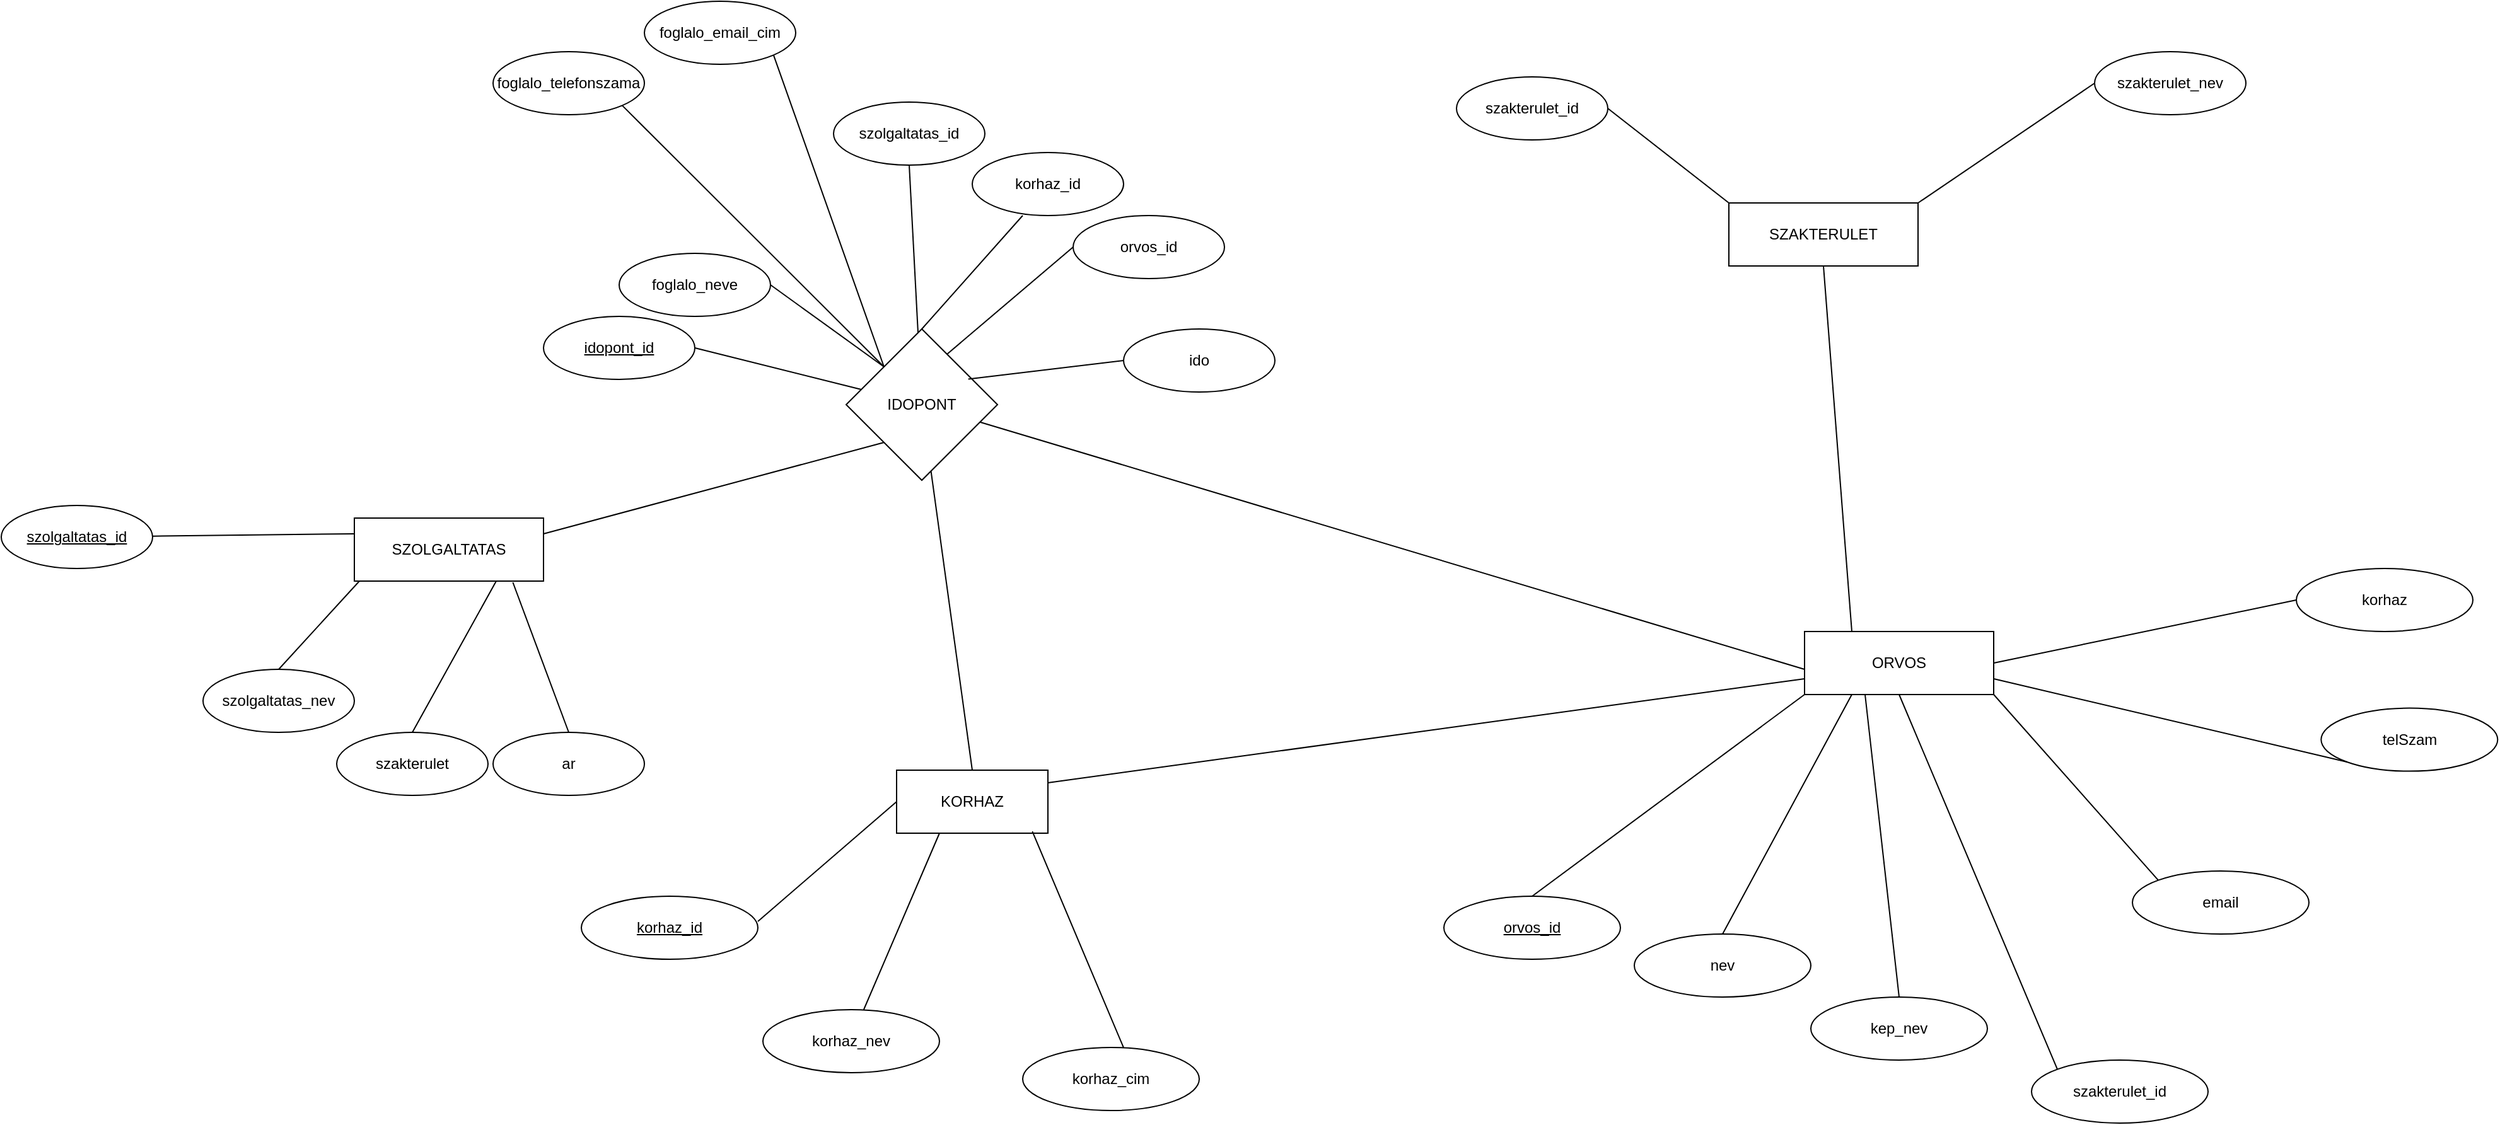<mxfile version="26.0.14">
  <diagram name="1 oldal" id="homTbI2E1GBPK-J_4SYi">
    <mxGraphModel dx="2271" dy="887" grid="1" gridSize="10" guides="1" tooltips="1" connect="1" arrows="1" fold="1" page="1" pageScale="1" pageWidth="827" pageHeight="1169" math="0" shadow="0">
      <root>
        <mxCell id="0" />
        <mxCell id="1" parent="0" />
        <mxCell id="W9U9pzRwrjz12LP2EGkp-2" value="KORHAZ" style="rounded=0;whiteSpace=wrap;html=1;" parent="1" vertex="1">
          <mxGeometry x="-20" y="1050" width="120" height="50" as="geometry" />
        </mxCell>
        <mxCell id="W9U9pzRwrjz12LP2EGkp-3" value="ORVOS" style="rounded=0;whiteSpace=wrap;html=1;" parent="1" vertex="1">
          <mxGeometry x="700" y="940" width="150" height="50" as="geometry" />
        </mxCell>
        <mxCell id="W9U9pzRwrjz12LP2EGkp-4" value="SZOLGALTATAS" style="rounded=0;whiteSpace=wrap;html=1;" parent="1" vertex="1">
          <mxGeometry x="-450" y="850" width="150" height="50" as="geometry" />
        </mxCell>
        <mxCell id="W9U9pzRwrjz12LP2EGkp-5" value="IDOPONT" style="rhombus;whiteSpace=wrap;html=1;" parent="1" vertex="1">
          <mxGeometry x="-60" y="700" width="120" height="120" as="geometry" />
        </mxCell>
        <mxCell id="W9U9pzRwrjz12LP2EGkp-6" value="nev" style="ellipse;whiteSpace=wrap;html=1;" parent="1" vertex="1">
          <mxGeometry x="565" y="1180" width="140" height="50" as="geometry" />
        </mxCell>
        <mxCell id="W9U9pzRwrjz12LP2EGkp-7" value="" style="endArrow=none;html=1;rounded=0;entryX=0.25;entryY=1;entryDx=0;entryDy=0;exitX=0.5;exitY=0;exitDx=0;exitDy=0;endFill=0;" parent="1" source="W9U9pzRwrjz12LP2EGkp-6" target="W9U9pzRwrjz12LP2EGkp-3" edge="1">
          <mxGeometry width="50" height="50" relative="1" as="geometry">
            <mxPoint x="755" y="1210" as="sourcePoint" />
            <mxPoint x="627.9" y="1095.75" as="targetPoint" />
          </mxGeometry>
        </mxCell>
        <mxCell id="W9U9pzRwrjz12LP2EGkp-8" value="kep_nev" style="ellipse;whiteSpace=wrap;html=1;" parent="1" vertex="1">
          <mxGeometry x="705" y="1230" width="140" height="50" as="geometry" />
        </mxCell>
        <mxCell id="W9U9pzRwrjz12LP2EGkp-9" value="" style="endArrow=none;html=1;rounded=0;endFill=0;entryX=0.5;entryY=0;entryDx=0;entryDy=0;" parent="1" target="W9U9pzRwrjz12LP2EGkp-8" edge="1">
          <mxGeometry width="50" height="50" relative="1" as="geometry">
            <mxPoint x="748" y="990" as="sourcePoint" />
            <mxPoint x="660" y="770" as="targetPoint" />
          </mxGeometry>
        </mxCell>
        <mxCell id="W9U9pzRwrjz12LP2EGkp-11" value="szakterulet_id" style="ellipse;whiteSpace=wrap;html=1;" parent="1" vertex="1">
          <mxGeometry x="880" y="1280" width="140" height="50" as="geometry" />
        </mxCell>
        <mxCell id="W9U9pzRwrjz12LP2EGkp-12" value="" style="endArrow=none;html=1;rounded=0;exitX=0;exitY=0;exitDx=0;exitDy=0;endFill=0;entryX=0.5;entryY=1;entryDx=0;entryDy=0;" parent="1" source="W9U9pzRwrjz12LP2EGkp-11" target="W9U9pzRwrjz12LP2EGkp-3" edge="1">
          <mxGeometry width="50" height="50" relative="1" as="geometry">
            <mxPoint x="755" y="860" as="sourcePoint" />
            <mxPoint x="750" y="940" as="targetPoint" />
          </mxGeometry>
        </mxCell>
        <mxCell id="W9U9pzRwrjz12LP2EGkp-13" value="email" style="ellipse;whiteSpace=wrap;html=1;" parent="1" vertex="1">
          <mxGeometry x="960" y="1130" width="140" height="50" as="geometry" />
        </mxCell>
        <mxCell id="W9U9pzRwrjz12LP2EGkp-14" value="" style="endArrow=none;html=1;rounded=0;entryX=1;entryY=1;entryDx=0;entryDy=0;exitX=0;exitY=0;exitDx=0;exitDy=0;endFill=0;" parent="1" source="W9U9pzRwrjz12LP2EGkp-13" target="W9U9pzRwrjz12LP2EGkp-3" edge="1">
          <mxGeometry width="50" height="50" relative="1" as="geometry">
            <mxPoint x="820" y="872.5" as="sourcePoint" />
            <mxPoint x="970" y="905" as="targetPoint" />
          </mxGeometry>
        </mxCell>
        <mxCell id="W9U9pzRwrjz12LP2EGkp-15" value="telSzam" style="ellipse;whiteSpace=wrap;html=1;" parent="1" vertex="1">
          <mxGeometry x="1109.65" y="1000.8" width="140" height="50" as="geometry" />
        </mxCell>
        <mxCell id="W9U9pzRwrjz12LP2EGkp-16" value="" style="endArrow=none;html=1;rounded=0;entryX=0;entryY=1;entryDx=0;entryDy=0;exitX=1;exitY=0.75;exitDx=0;exitDy=0;endFill=0;" parent="1" source="W9U9pzRwrjz12LP2EGkp-3" target="W9U9pzRwrjz12LP2EGkp-15" edge="1">
          <mxGeometry width="50" height="50" relative="1" as="geometry">
            <mxPoint x="930.0" y="1150" as="sourcePoint" />
            <mxPoint x="1019.65" y="1272.8" as="targetPoint" />
          </mxGeometry>
        </mxCell>
        <mxCell id="W9U9pzRwrjz12LP2EGkp-20" value="korhaz" style="ellipse;whiteSpace=wrap;html=1;" parent="1" vertex="1">
          <mxGeometry x="1090" y="890" width="140" height="50" as="geometry" />
        </mxCell>
        <mxCell id="W9U9pzRwrjz12LP2EGkp-21" value="" style="endArrow=none;html=1;rounded=0;entryX=0;entryY=0.5;entryDx=0;entryDy=0;endFill=0;exitX=1;exitY=0.5;exitDx=0;exitDy=0;" parent="1" source="W9U9pzRwrjz12LP2EGkp-3" target="W9U9pzRwrjz12LP2EGkp-20" edge="1">
          <mxGeometry width="50" height="50" relative="1" as="geometry">
            <mxPoint x="823" y="990" as="sourcePoint" />
            <mxPoint x="900" y="1120" as="targetPoint" />
          </mxGeometry>
        </mxCell>
        <mxCell id="W9U9pzRwrjz12LP2EGkp-22" value="&lt;u&gt;orvos_id&lt;/u&gt;" style="ellipse;whiteSpace=wrap;html=1;" parent="1" vertex="1">
          <mxGeometry x="414" y="1150" width="140" height="50" as="geometry" />
        </mxCell>
        <mxCell id="W9U9pzRwrjz12LP2EGkp-23" value="" style="endArrow=none;html=1;rounded=0;entryX=0.5;entryY=0;entryDx=0;entryDy=0;exitX=0;exitY=1;exitDx=0;exitDy=0;endFill=0;" parent="1" source="W9U9pzRwrjz12LP2EGkp-3" target="W9U9pzRwrjz12LP2EGkp-22" edge="1">
          <mxGeometry width="50" height="50" relative="1" as="geometry">
            <mxPoint x="840" y="1320" as="sourcePoint" />
            <mxPoint x="720" y="1287.5" as="targetPoint" />
          </mxGeometry>
        </mxCell>
        <mxCell id="W9U9pzRwrjz12LP2EGkp-33" value="&lt;u&gt;korhaz_id&lt;/u&gt;" style="ellipse;whiteSpace=wrap;html=1;" parent="1" vertex="1">
          <mxGeometry x="-270" y="1150" width="140" height="50" as="geometry" />
        </mxCell>
        <mxCell id="W9U9pzRwrjz12LP2EGkp-34" value="" style="endArrow=none;html=1;rounded=0;entryX=0.5;entryY=0;entryDx=0;entryDy=0;exitX=0;exitY=0.5;exitDx=0;exitDy=0;endFill=0;" parent="1" source="W9U9pzRwrjz12LP2EGkp-2" edge="1">
          <mxGeometry width="50" height="50" relative="1" as="geometry">
            <mxPoint x="-20" y="1203" as="sourcePoint" />
            <mxPoint x="-130" y="1170" as="targetPoint" />
          </mxGeometry>
        </mxCell>
        <mxCell id="W9U9pzRwrjz12LP2EGkp-35" value="korhaz_nev" style="ellipse;whiteSpace=wrap;html=1;" parent="1" vertex="1">
          <mxGeometry x="-126" y="1240" width="140" height="50" as="geometry" />
        </mxCell>
        <mxCell id="W9U9pzRwrjz12LP2EGkp-36" value="" style="endArrow=none;html=1;rounded=0;entryX=0.571;entryY=0;entryDx=0;entryDy=0;exitX=0;exitY=0.5;exitDx=0;exitDy=0;endFill=0;entryPerimeter=0;" parent="1" target="W9U9pzRwrjz12LP2EGkp-35" edge="1">
          <mxGeometry width="50" height="50" relative="1" as="geometry">
            <mxPoint x="14" y="1100" as="sourcePoint" />
            <mxPoint x="-96" y="1195" as="targetPoint" />
          </mxGeometry>
        </mxCell>
        <mxCell id="W9U9pzRwrjz12LP2EGkp-37" value="korhaz_cim" style="ellipse;whiteSpace=wrap;html=1;" parent="1" vertex="1">
          <mxGeometry x="80" y="1270" width="140" height="50" as="geometry" />
        </mxCell>
        <mxCell id="W9U9pzRwrjz12LP2EGkp-38" value="" style="endArrow=none;html=1;rounded=0;entryX=0.571;entryY=0;entryDx=0;entryDy=0;exitX=0.897;exitY=0.971;exitDx=0;exitDy=0;endFill=0;entryPerimeter=0;exitPerimeter=0;" parent="1" source="W9U9pzRwrjz12LP2EGkp-2" target="W9U9pzRwrjz12LP2EGkp-37" edge="1">
          <mxGeometry width="50" height="50" relative="1" as="geometry">
            <mxPoint x="172" y="1130" as="sourcePoint" />
            <mxPoint x="154" y="1265" as="targetPoint" />
          </mxGeometry>
        </mxCell>
        <mxCell id="W9U9pzRwrjz12LP2EGkp-39" value="&lt;u&gt;szolgaltatas_id&lt;/u&gt;" style="ellipse;whiteSpace=wrap;html=1;" parent="1" vertex="1">
          <mxGeometry x="-730" y="840" width="120" height="50" as="geometry" />
        </mxCell>
        <mxCell id="W9U9pzRwrjz12LP2EGkp-40" value="" style="endArrow=none;html=1;rounded=0;exitX=0;exitY=0.25;exitDx=0;exitDy=0;endFill=0;" parent="1" source="W9U9pzRwrjz12LP2EGkp-4" target="W9U9pzRwrjz12LP2EGkp-39" edge="1">
          <mxGeometry width="50" height="50" relative="1" as="geometry">
            <mxPoint x="-610" y="779" as="sourcePoint" />
            <mxPoint x="-592" y="910" as="targetPoint" />
          </mxGeometry>
        </mxCell>
        <mxCell id="W9U9pzRwrjz12LP2EGkp-41" value="szolgaltatas_nev" style="ellipse;whiteSpace=wrap;html=1;" parent="1" vertex="1">
          <mxGeometry x="-570" y="970" width="120" height="50" as="geometry" />
        </mxCell>
        <mxCell id="W9U9pzRwrjz12LP2EGkp-42" value="" style="endArrow=none;html=1;rounded=0;exitX=0;exitY=0.25;exitDx=0;exitDy=0;endFill=0;entryX=0.5;entryY=0;entryDx=0;entryDy=0;" parent="1" target="W9U9pzRwrjz12LP2EGkp-41" edge="1">
          <mxGeometry width="50" height="50" relative="1" as="geometry">
            <mxPoint x="-446" y="900" as="sourcePoint" />
            <mxPoint x="-574" y="954" as="targetPoint" />
          </mxGeometry>
        </mxCell>
        <mxCell id="W9U9pzRwrjz12LP2EGkp-43" value="ar" style="ellipse;whiteSpace=wrap;html=1;" parent="1" vertex="1">
          <mxGeometry x="-340" y="1020" width="120" height="50" as="geometry" />
        </mxCell>
        <mxCell id="W9U9pzRwrjz12LP2EGkp-44" value="" style="endArrow=none;html=1;rounded=0;endFill=0;entryX=0.5;entryY=0;entryDx=0;entryDy=0;exitX=0.838;exitY=1.02;exitDx=0;exitDy=0;exitPerimeter=0;" parent="1" source="W9U9pzRwrjz12LP2EGkp-4" target="W9U9pzRwrjz12LP2EGkp-43" edge="1">
          <mxGeometry width="50" height="50" relative="1" as="geometry">
            <mxPoint x="-330" y="910" as="sourcePoint" />
            <mxPoint x="-317" y="990" as="targetPoint" />
          </mxGeometry>
        </mxCell>
        <mxCell id="W9U9pzRwrjz12LP2EGkp-47" value="szakterulet" style="ellipse;whiteSpace=wrap;html=1;" parent="1" vertex="1">
          <mxGeometry x="-464" y="1020" width="120" height="50" as="geometry" />
        </mxCell>
        <mxCell id="W9U9pzRwrjz12LP2EGkp-48" value="" style="endArrow=none;html=1;rounded=0;exitX=0.75;exitY=1;exitDx=0;exitDy=0;endFill=0;entryX=0.5;entryY=0;entryDx=0;entryDy=0;" parent="1" source="W9U9pzRwrjz12LP2EGkp-4" target="W9U9pzRwrjz12LP2EGkp-47" edge="1">
          <mxGeometry width="50" height="50" relative="1" as="geometry">
            <mxPoint x="-340" y="950" as="sourcePoint" />
            <mxPoint x="-468" y="1004" as="targetPoint" />
          </mxGeometry>
        </mxCell>
        <mxCell id="W9U9pzRwrjz12LP2EGkp-49" value="foglalo_neve" style="ellipse;whiteSpace=wrap;html=1;" parent="1" vertex="1">
          <mxGeometry x="-240" y="640" width="120" height="50" as="geometry" />
        </mxCell>
        <mxCell id="W9U9pzRwrjz12LP2EGkp-50" value="" style="endArrow=none;html=1;rounded=0;entryX=0.5;entryY=0;entryDx=0;entryDy=0;exitX=0;exitY=0;exitDx=0;exitDy=0;endFill=0;" parent="1" source="W9U9pzRwrjz12LP2EGkp-5" edge="1">
          <mxGeometry width="50" height="50" relative="1" as="geometry">
            <mxPoint x="-10" y="570" as="sourcePoint" />
            <mxPoint x="-120" y="665" as="targetPoint" />
          </mxGeometry>
        </mxCell>
        <mxCell id="W9U9pzRwrjz12LP2EGkp-51" value="szolgaltatas_id" style="ellipse;whiteSpace=wrap;html=1;" parent="1" vertex="1">
          <mxGeometry x="-70" y="520" width="120" height="50" as="geometry" />
        </mxCell>
        <mxCell id="W9U9pzRwrjz12LP2EGkp-52" value="" style="endArrow=none;html=1;rounded=0;entryX=0.5;entryY=1;entryDx=0;entryDy=0;endFill=0;" parent="1" source="W9U9pzRwrjz12LP2EGkp-5" target="W9U9pzRwrjz12LP2EGkp-51" edge="1">
          <mxGeometry width="50" height="50" relative="1" as="geometry">
            <mxPoint x="15" y="595.0" as="sourcePoint" />
            <mxPoint x="-90" y="610" as="targetPoint" />
          </mxGeometry>
        </mxCell>
        <mxCell id="W9U9pzRwrjz12LP2EGkp-53" value="korhaz_id" style="ellipse;whiteSpace=wrap;html=1;" parent="1" vertex="1">
          <mxGeometry x="40" y="560" width="120" height="50" as="geometry" />
        </mxCell>
        <mxCell id="W9U9pzRwrjz12LP2EGkp-54" value="" style="endArrow=none;html=1;rounded=0;entryX=0.5;entryY=0;entryDx=0;entryDy=0;exitX=0;exitY=1;exitDx=0;exitDy=0;endFill=0;" parent="1" target="W9U9pzRwrjz12LP2EGkp-5" edge="1">
          <mxGeometry width="50" height="50" relative="1" as="geometry">
            <mxPoint x="80" y="610.0" as="sourcePoint" />
            <mxPoint x="-40" y="670" as="targetPoint" />
          </mxGeometry>
        </mxCell>
        <mxCell id="W9U9pzRwrjz12LP2EGkp-55" value="orvos_id" style="ellipse;whiteSpace=wrap;html=1;" parent="1" vertex="1">
          <mxGeometry x="120" y="610" width="120" height="50" as="geometry" />
        </mxCell>
        <mxCell id="W9U9pzRwrjz12LP2EGkp-56" value="" style="endArrow=none;html=1;rounded=0;entryX=0.5;entryY=0;entryDx=0;entryDy=0;exitX=0;exitY=0.5;exitDx=0;exitDy=0;endFill=0;" parent="1" source="W9U9pzRwrjz12LP2EGkp-55" edge="1">
          <mxGeometry width="50" height="50" relative="1" as="geometry">
            <mxPoint x="110" y="785" as="sourcePoint" />
            <mxPoint x="20" y="720" as="targetPoint" />
          </mxGeometry>
        </mxCell>
        <mxCell id="W9U9pzRwrjz12LP2EGkp-57" value="ido" style="ellipse;whiteSpace=wrap;html=1;" parent="1" vertex="1">
          <mxGeometry x="160" y="700" width="120" height="50" as="geometry" />
        </mxCell>
        <mxCell id="W9U9pzRwrjz12LP2EGkp-58" value="" style="endArrow=none;html=1;rounded=0;entryX=0.807;entryY=0.331;entryDx=0;entryDy=0;exitX=0;exitY=0.5;exitDx=0;exitDy=0;endFill=0;entryPerimeter=0;" parent="1" source="W9U9pzRwrjz12LP2EGkp-57" target="W9U9pzRwrjz12LP2EGkp-5" edge="1">
          <mxGeometry width="50" height="50" relative="1" as="geometry">
            <mxPoint x="120" y="770" as="sourcePoint" />
            <mxPoint x="70" y="710" as="targetPoint" />
          </mxGeometry>
        </mxCell>
        <mxCell id="W9U9pzRwrjz12LP2EGkp-59" value="" style="endArrow=none;html=1;rounded=0;entryX=0;entryY=1;entryDx=0;entryDy=0;endFill=0;exitX=1;exitY=0.25;exitDx=0;exitDy=0;" parent="1" source="W9U9pzRwrjz12LP2EGkp-4" target="W9U9pzRwrjz12LP2EGkp-5" edge="1">
          <mxGeometry width="50" height="50" relative="1" as="geometry">
            <mxPoint x="-32.5" y="940" as="sourcePoint" />
            <mxPoint x="-32.5" y="785" as="targetPoint" />
          </mxGeometry>
        </mxCell>
        <mxCell id="W9U9pzRwrjz12LP2EGkp-60" value="" style="endArrow=none;html=1;rounded=0;endFill=0;exitX=0.5;exitY=0;exitDx=0;exitDy=0;" parent="1" source="W9U9pzRwrjz12LP2EGkp-2" target="W9U9pzRwrjz12LP2EGkp-5" edge="1">
          <mxGeometry width="50" height="50" relative="1" as="geometry">
            <mxPoint x="40" y="1040" as="sourcePoint" />
            <mxPoint x="500" y="937" as="targetPoint" />
          </mxGeometry>
        </mxCell>
        <mxCell id="W9U9pzRwrjz12LP2EGkp-61" value="" style="endArrow=none;html=1;rounded=0;exitX=0;exitY=0.25;exitDx=0;exitDy=0;endFill=0;" parent="1" target="W9U9pzRwrjz12LP2EGkp-5" edge="1">
          <mxGeometry width="50" height="50" relative="1" as="geometry">
            <mxPoint x="700" y="970" as="sourcePoint" />
            <mxPoint x="470" y="920" as="targetPoint" />
          </mxGeometry>
        </mxCell>
        <mxCell id="_yzicfzb6cOsaL2AJhfv-1" value="" style="endArrow=none;html=1;rounded=0;entryX=0;entryY=0.75;entryDx=0;entryDy=0;" parent="1" target="W9U9pzRwrjz12LP2EGkp-3" edge="1">
          <mxGeometry width="50" height="50" relative="1" as="geometry">
            <mxPoint x="100" y="1060" as="sourcePoint" />
            <mxPoint x="150" y="1010" as="targetPoint" />
          </mxGeometry>
        </mxCell>
        <mxCell id="_yzicfzb6cOsaL2AJhfv-5" value="&lt;u&gt;idopont_id&lt;/u&gt;" style="ellipse;whiteSpace=wrap;html=1;" parent="1" vertex="1">
          <mxGeometry x="-300" y="690" width="120" height="50" as="geometry" />
        </mxCell>
        <mxCell id="_yzicfzb6cOsaL2AJhfv-6" value="" style="endArrow=none;html=1;rounded=0;entryX=0.5;entryY=0;entryDx=0;entryDy=0;endFill=0;" parent="1" source="W9U9pzRwrjz12LP2EGkp-5" edge="1">
          <mxGeometry width="50" height="50" relative="1" as="geometry">
            <mxPoint x="-90" y="780" as="sourcePoint" />
            <mxPoint x="-180" y="715" as="targetPoint" />
          </mxGeometry>
        </mxCell>
        <mxCell id="mZgwrvTxWH132A3ji-4G-1" value="SZAKTERULET" style="rounded=0;whiteSpace=wrap;html=1;" vertex="1" parent="1">
          <mxGeometry x="640" y="600" width="150" height="50" as="geometry" />
        </mxCell>
        <mxCell id="mZgwrvTxWH132A3ji-4G-2" value="" style="endArrow=none;html=1;rounded=0;entryX=0;entryY=0;entryDx=0;entryDy=0;endFill=0;exitX=1;exitY=0.5;exitDx=0;exitDy=0;" edge="1" parent="1" source="mZgwrvTxWH132A3ji-4G-5" target="mZgwrvTxWH132A3ji-4G-1">
          <mxGeometry width="50" height="50" relative="1" as="geometry">
            <mxPoint x="515" y="560" as="sourcePoint" />
            <mxPoint x="755" y="510" as="targetPoint" />
          </mxGeometry>
        </mxCell>
        <mxCell id="mZgwrvTxWH132A3ji-4G-3" value="" style="endArrow=none;html=1;rounded=0;entryX=1;entryY=0;entryDx=0;entryDy=0;endFill=0;exitX=0;exitY=0.5;exitDx=0;exitDy=0;" edge="1" parent="1" source="mZgwrvTxWH132A3ji-4G-6" target="mZgwrvTxWH132A3ji-4G-1">
          <mxGeometry width="50" height="50" relative="1" as="geometry">
            <mxPoint x="980" y="540" as="sourcePoint" />
            <mxPoint x="679" y="570" as="targetPoint" />
          </mxGeometry>
        </mxCell>
        <mxCell id="mZgwrvTxWH132A3ji-4G-5" value="szakterulet_id" style="ellipse;whiteSpace=wrap;html=1;" vertex="1" parent="1">
          <mxGeometry x="424" y="500" width="120" height="50" as="geometry" />
        </mxCell>
        <mxCell id="mZgwrvTxWH132A3ji-4G-6" value="szakterulet_nev" style="ellipse;whiteSpace=wrap;html=1;" vertex="1" parent="1">
          <mxGeometry x="930" y="480" width="120" height="50" as="geometry" />
        </mxCell>
        <mxCell id="mZgwrvTxWH132A3ji-4G-7" value="" style="endArrow=none;html=1;rounded=0;entryX=0.25;entryY=0;entryDx=0;entryDy=0;endFill=0;exitX=0.5;exitY=1;exitDx=0;exitDy=0;" edge="1" parent="1" source="mZgwrvTxWH132A3ji-4G-1" target="W9U9pzRwrjz12LP2EGkp-3">
          <mxGeometry width="50" height="50" relative="1" as="geometry">
            <mxPoint x="700" y="700" as="sourcePoint" />
            <mxPoint x="796" y="775" as="targetPoint" />
          </mxGeometry>
        </mxCell>
        <mxCell id="mZgwrvTxWH132A3ji-4G-8" value="foglalo_email_cim" style="ellipse;whiteSpace=wrap;html=1;" vertex="1" parent="1">
          <mxGeometry x="-220" y="440" width="120" height="50" as="geometry" />
        </mxCell>
        <mxCell id="mZgwrvTxWH132A3ji-4G-9" value="" style="endArrow=none;html=1;rounded=0;entryX=1;entryY=1;entryDx=0;entryDy=0;endFill=0;exitX=0;exitY=0;exitDx=0;exitDy=0;" edge="1" parent="1" target="mZgwrvTxWH132A3ji-4G-8" source="W9U9pzRwrjz12LP2EGkp-5">
          <mxGeometry width="50" height="50" relative="1" as="geometry">
            <mxPoint x="-93" y="693" as="sourcePoint" />
            <mxPoint x="-100" y="560" as="targetPoint" />
          </mxGeometry>
        </mxCell>
        <mxCell id="mZgwrvTxWH132A3ji-4G-10" value="foglalo_telefonszama" style="ellipse;whiteSpace=wrap;html=1;" vertex="1" parent="1">
          <mxGeometry x="-340" y="480" width="120" height="50" as="geometry" />
        </mxCell>
        <mxCell id="mZgwrvTxWH132A3ji-4G-11" value="" style="endArrow=none;html=1;rounded=0;entryX=1;entryY=1;entryDx=0;entryDy=0;endFill=0;exitX=0;exitY=0;exitDx=0;exitDy=0;" edge="1" parent="1" target="mZgwrvTxWH132A3ji-4G-10" source="W9U9pzRwrjz12LP2EGkp-5">
          <mxGeometry width="50" height="50" relative="1" as="geometry">
            <mxPoint x="-170" y="740" as="sourcePoint" />
            <mxPoint x="-240" y="570" as="targetPoint" />
          </mxGeometry>
        </mxCell>
      </root>
    </mxGraphModel>
  </diagram>
</mxfile>
